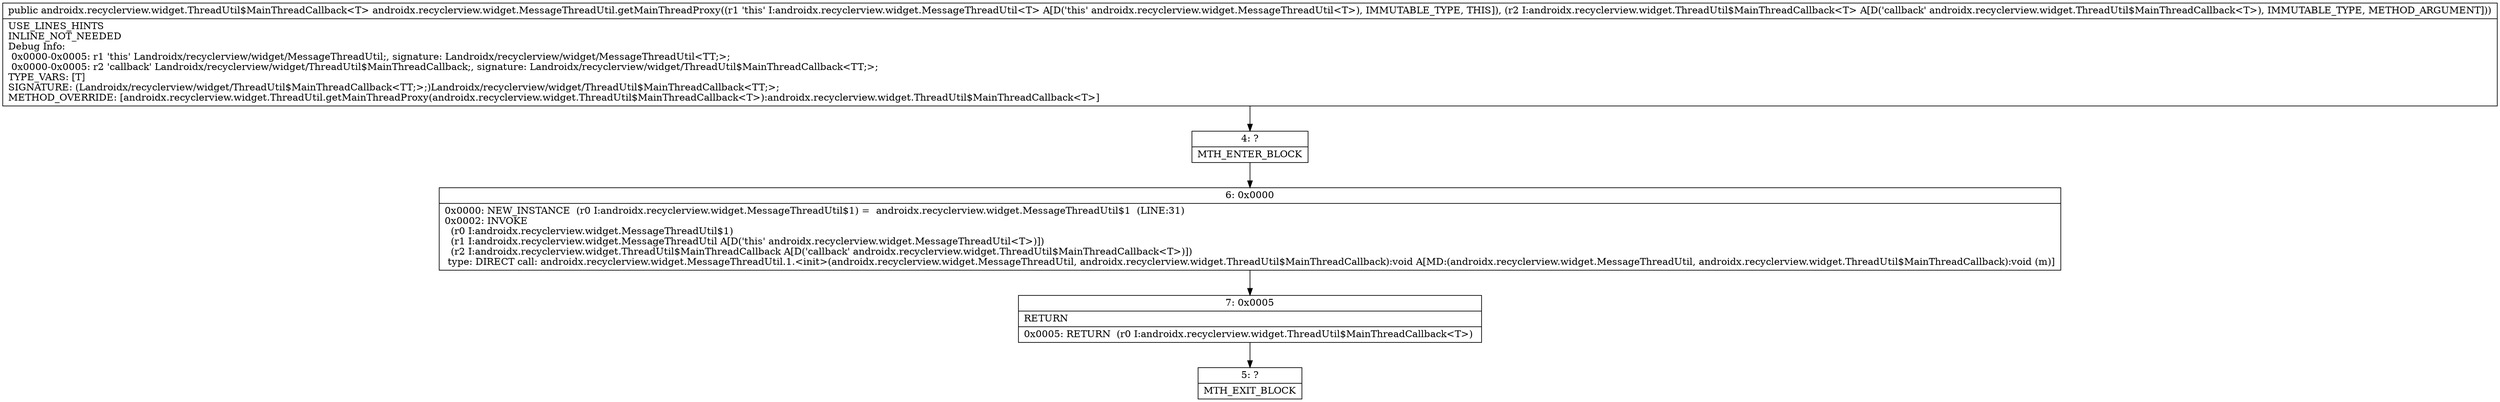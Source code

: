digraph "CFG forandroidx.recyclerview.widget.MessageThreadUtil.getMainThreadProxy(Landroidx\/recyclerview\/widget\/ThreadUtil$MainThreadCallback;)Landroidx\/recyclerview\/widget\/ThreadUtil$MainThreadCallback;" {
Node_4 [shape=record,label="{4\:\ ?|MTH_ENTER_BLOCK\l}"];
Node_6 [shape=record,label="{6\:\ 0x0000|0x0000: NEW_INSTANCE  (r0 I:androidx.recyclerview.widget.MessageThreadUtil$1) =  androidx.recyclerview.widget.MessageThreadUtil$1  (LINE:31)\l0x0002: INVOKE  \l  (r0 I:androidx.recyclerview.widget.MessageThreadUtil$1)\l  (r1 I:androidx.recyclerview.widget.MessageThreadUtil A[D('this' androidx.recyclerview.widget.MessageThreadUtil\<T\>)])\l  (r2 I:androidx.recyclerview.widget.ThreadUtil$MainThreadCallback A[D('callback' androidx.recyclerview.widget.ThreadUtil$MainThreadCallback\<T\>)])\l type: DIRECT call: androidx.recyclerview.widget.MessageThreadUtil.1.\<init\>(androidx.recyclerview.widget.MessageThreadUtil, androidx.recyclerview.widget.ThreadUtil$MainThreadCallback):void A[MD:(androidx.recyclerview.widget.MessageThreadUtil, androidx.recyclerview.widget.ThreadUtil$MainThreadCallback):void (m)]\l}"];
Node_7 [shape=record,label="{7\:\ 0x0005|RETURN\l|0x0005: RETURN  (r0 I:androidx.recyclerview.widget.ThreadUtil$MainThreadCallback\<T\>) \l}"];
Node_5 [shape=record,label="{5\:\ ?|MTH_EXIT_BLOCK\l}"];
MethodNode[shape=record,label="{public androidx.recyclerview.widget.ThreadUtil$MainThreadCallback\<T\> androidx.recyclerview.widget.MessageThreadUtil.getMainThreadProxy((r1 'this' I:androidx.recyclerview.widget.MessageThreadUtil\<T\> A[D('this' androidx.recyclerview.widget.MessageThreadUtil\<T\>), IMMUTABLE_TYPE, THIS]), (r2 I:androidx.recyclerview.widget.ThreadUtil$MainThreadCallback\<T\> A[D('callback' androidx.recyclerview.widget.ThreadUtil$MainThreadCallback\<T\>), IMMUTABLE_TYPE, METHOD_ARGUMENT]))  | USE_LINES_HINTS\lINLINE_NOT_NEEDED\lDebug Info:\l  0x0000\-0x0005: r1 'this' Landroidx\/recyclerview\/widget\/MessageThreadUtil;, signature: Landroidx\/recyclerview\/widget\/MessageThreadUtil\<TT;\>;\l  0x0000\-0x0005: r2 'callback' Landroidx\/recyclerview\/widget\/ThreadUtil$MainThreadCallback;, signature: Landroidx\/recyclerview\/widget\/ThreadUtil$MainThreadCallback\<TT;\>;\lTYPE_VARS: [T]\lSIGNATURE: (Landroidx\/recyclerview\/widget\/ThreadUtil$MainThreadCallback\<TT;\>;)Landroidx\/recyclerview\/widget\/ThreadUtil$MainThreadCallback\<TT;\>;\lMETHOD_OVERRIDE: [androidx.recyclerview.widget.ThreadUtil.getMainThreadProxy(androidx.recyclerview.widget.ThreadUtil$MainThreadCallback\<T\>):androidx.recyclerview.widget.ThreadUtil$MainThreadCallback\<T\>]\l}"];
MethodNode -> Node_4;Node_4 -> Node_6;
Node_6 -> Node_7;
Node_7 -> Node_5;
}


